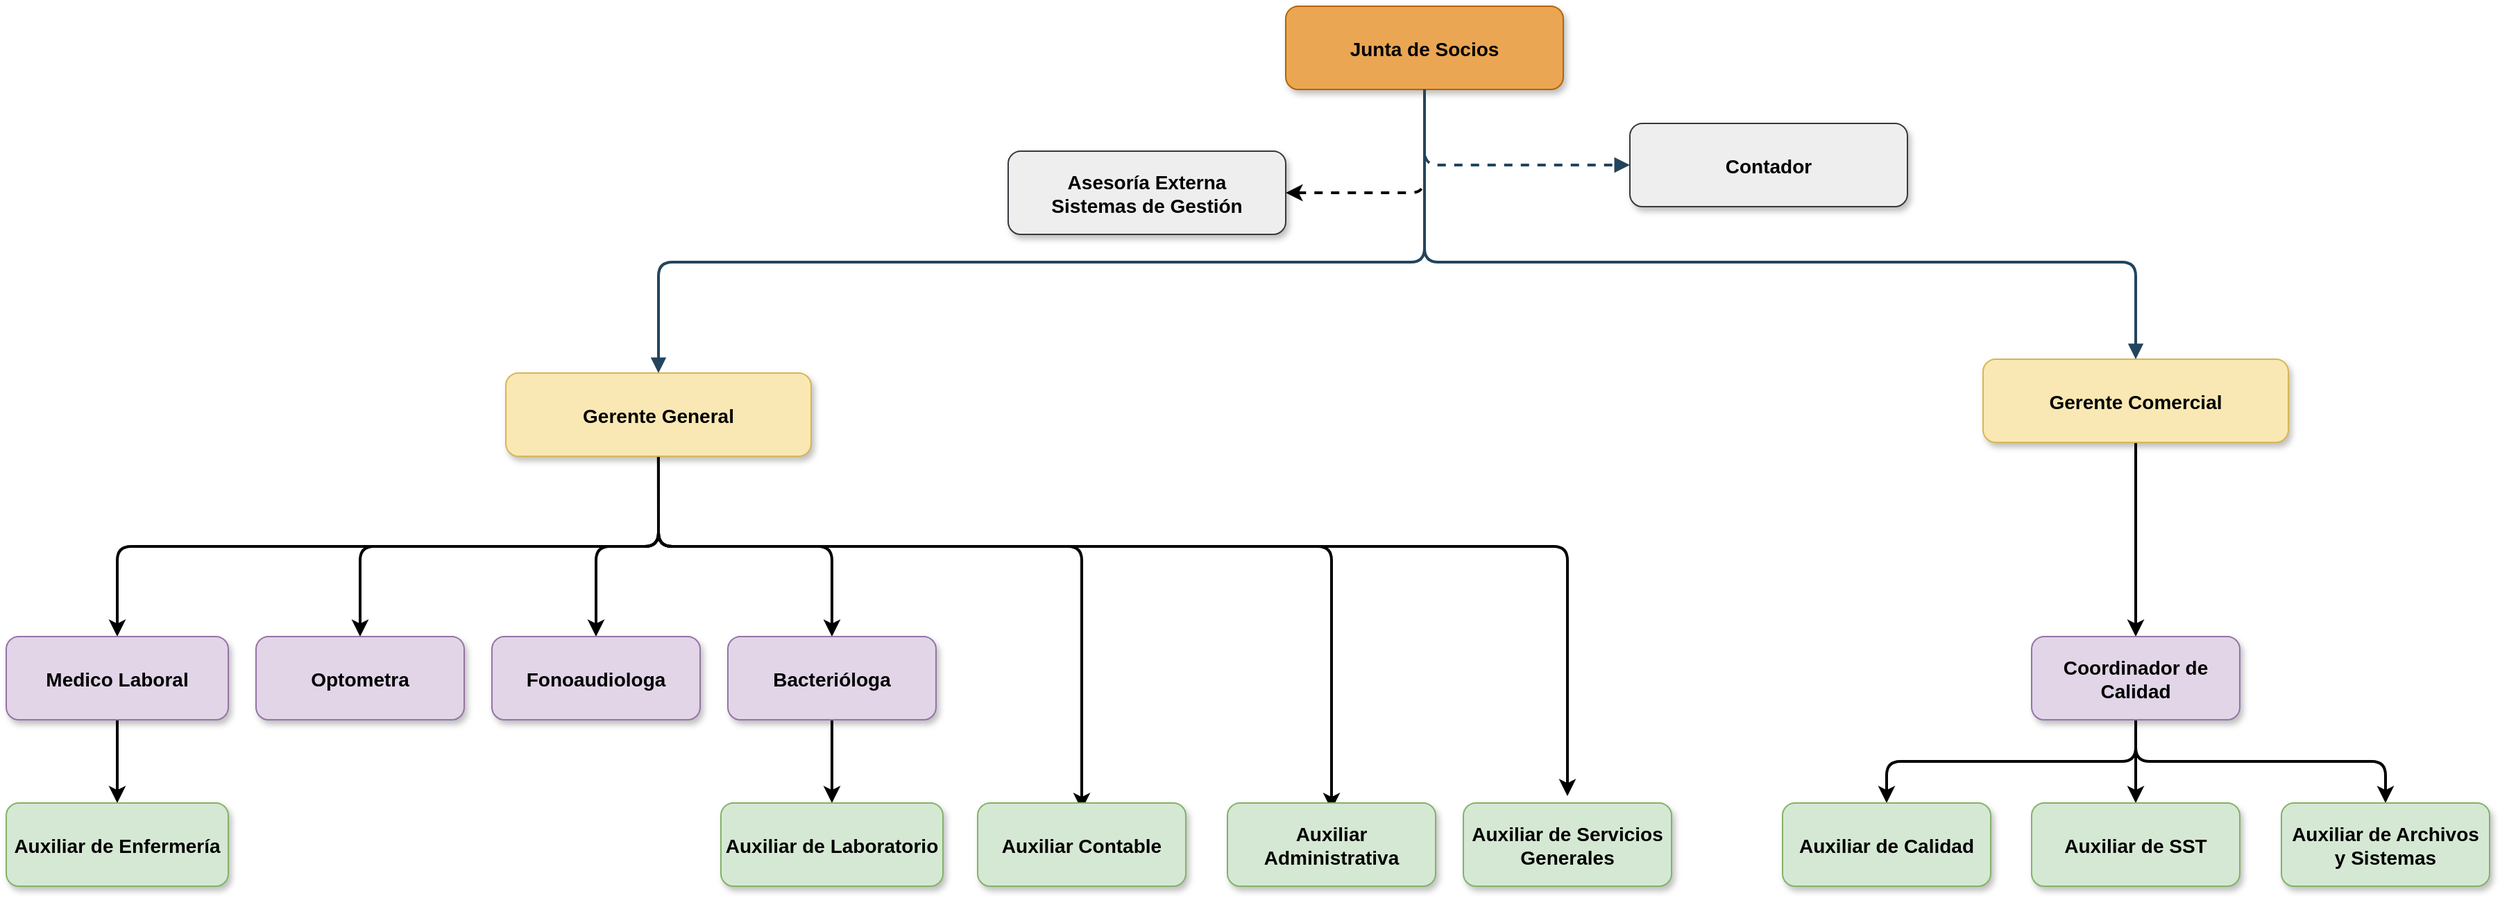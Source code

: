 <mxfile version="26.0.14">
  <diagram name="Page-1" id="97916047-d0de-89f5-080d-49f4d83e522f">
    <mxGraphModel dx="3427.5" dy="746" grid="1" gridSize="10" guides="1" tooltips="1" connect="1" arrows="1" fold="1" page="1" pageScale="1.5" pageWidth="1169" pageHeight="827" background="none" math="0" shadow="0">
      <root>
        <mxCell id="0" />
        <mxCell id="1" parent="0" />
        <mxCell id="kELuxNzVzLS3wfhE76MD-65" style="edgeStyle=orthogonalEdgeStyle;shape=connector;curved=0;rounded=1;orthogonalLoop=1;jettySize=auto;html=1;entryX=1;entryY=0.5;entryDx=0;entryDy=0;strokeColor=default;strokeWidth=2;align=center;verticalAlign=middle;fontFamily=Helvetica;fontSize=11;fontColor=default;labelBackgroundColor=default;endArrow=classic;dashed=1;" parent="1" source="2" target="kELuxNzVzLS3wfhE76MD-64" edge="1">
          <mxGeometry relative="1" as="geometry" />
        </mxCell>
        <mxCell id="2" value="Junta de Socios" style="rounded=1;fillColor=light-dark(#eaa653, #4b2d08);strokeColor=#b46504;shadow=1;fontStyle=1;fontSize=14;" parent="1" vertex="1">
          <mxGeometry x="922.5" y="205.5" width="200" height="60" as="geometry" />
        </mxCell>
        <mxCell id="kELuxNzVzLS3wfhE76MD-58" style="edgeStyle=orthogonalEdgeStyle;rounded=1;orthogonalLoop=1;jettySize=auto;html=1;strokeWidth=2;curved=0;exitX=0.5;exitY=1;exitDx=0;exitDy=0;" parent="1" source="3" target="4" edge="1">
          <mxGeometry relative="1" as="geometry" />
        </mxCell>
        <mxCell id="kELuxNzVzLS3wfhE76MD-61" style="edgeStyle=orthogonalEdgeStyle;shape=connector;curved=0;rounded=1;orthogonalLoop=1;jettySize=auto;html=1;strokeColor=default;strokeWidth=2;align=center;verticalAlign=middle;fontFamily=Helvetica;fontSize=11;fontColor=default;labelBackgroundColor=default;endArrow=classic;exitX=0.5;exitY=1;exitDx=0;exitDy=0;" parent="1" source="3" target="kELuxNzVzLS3wfhE76MD-60" edge="1">
          <mxGeometry relative="1" as="geometry" />
        </mxCell>
        <mxCell id="kELuxNzVzLS3wfhE76MD-63" style="edgeStyle=orthogonalEdgeStyle;shape=connector;curved=0;rounded=1;orthogonalLoop=1;jettySize=auto;html=1;strokeColor=default;strokeWidth=2;align=center;verticalAlign=middle;fontFamily=Helvetica;fontSize=11;fontColor=default;labelBackgroundColor=default;endArrow=classic;" parent="1" source="3" target="kELuxNzVzLS3wfhE76MD-62" edge="1">
          <mxGeometry relative="1" as="geometry" />
        </mxCell>
        <mxCell id="kELuxNzVzLS3wfhE76MD-81" style="edgeStyle=orthogonalEdgeStyle;shape=connector;curved=0;rounded=1;orthogonalLoop=1;jettySize=auto;html=1;strokeColor=default;strokeWidth=2;align=center;verticalAlign=middle;fontFamily=Helvetica;fontSize=11;fontColor=default;labelBackgroundColor=default;endArrow=classic;exitX=0.5;exitY=1;exitDx=0;exitDy=0;" parent="1" source="3" target="5" edge="1">
          <mxGeometry relative="1" as="geometry" />
        </mxCell>
        <mxCell id="kELuxNzVzLS3wfhE76MD-86" style="edgeStyle=orthogonalEdgeStyle;shape=connector;curved=0;rounded=1;orthogonalLoop=1;jettySize=auto;html=1;strokeColor=default;strokeWidth=2;align=center;verticalAlign=middle;fontFamily=Helvetica;fontSize=11;fontColor=default;labelBackgroundColor=default;endArrow=classic;entryX=0.5;entryY=0;entryDx=0;entryDy=0;" parent="1" edge="1">
          <mxGeometry relative="1" as="geometry">
            <mxPoint x="470.471" y="530" as="sourcePoint" />
            <mxPoint x="775.5" y="785" as="targetPoint" />
            <Array as="points">
              <mxPoint x="470.5" y="595" />
              <mxPoint x="775.5" y="595" />
            </Array>
          </mxGeometry>
        </mxCell>
        <mxCell id="kELuxNzVzLS3wfhE76MD-87" style="edgeStyle=orthogonalEdgeStyle;shape=connector;curved=0;rounded=1;orthogonalLoop=1;jettySize=auto;html=1;entryX=0.5;entryY=0;entryDx=0;entryDy=0;strokeColor=default;strokeWidth=2;align=center;verticalAlign=middle;fontFamily=Helvetica;fontSize=11;fontColor=default;labelBackgroundColor=default;endArrow=classic;" parent="1" edge="1">
          <mxGeometry relative="1" as="geometry">
            <mxPoint x="470.471" y="530" as="sourcePoint" />
            <mxPoint x="955.5" y="785" as="targetPoint" />
            <Array as="points">
              <mxPoint x="470.5" y="595" />
              <mxPoint x="955.5" y="595" />
            </Array>
          </mxGeometry>
        </mxCell>
        <mxCell id="kELuxNzVzLS3wfhE76MD-88" style="edgeStyle=orthogonalEdgeStyle;shape=connector;curved=0;rounded=1;orthogonalLoop=1;jettySize=auto;html=1;strokeColor=default;strokeWidth=2;align=center;verticalAlign=middle;fontFamily=Helvetica;fontSize=11;fontColor=default;labelBackgroundColor=default;endArrow=classic;entryX=0.5;entryY=0;entryDx=0;entryDy=0;" parent="1" edge="1">
          <mxGeometry relative="1" as="geometry">
            <mxPoint x="470.471" y="520" as="sourcePoint" />
            <mxPoint x="1125.5" y="775" as="targetPoint" />
            <Array as="points">
              <mxPoint x="470.5" y="595" />
              <mxPoint x="1125.5" y="595" />
            </Array>
          </mxGeometry>
        </mxCell>
        <mxCell id="3" value="Gerente General" style="rounded=1;fillColor=light-dark(#f9e8b3, #281d00);strokeColor=#d6b656;shadow=1;fontStyle=1;fontSize=14;" parent="1" vertex="1">
          <mxGeometry x="360.5" y="470" width="220" height="60" as="geometry" />
        </mxCell>
        <mxCell id="kELuxNzVzLS3wfhE76MD-67" style="edgeStyle=orthogonalEdgeStyle;shape=connector;curved=0;rounded=1;orthogonalLoop=1;jettySize=auto;html=1;strokeColor=default;strokeWidth=2;align=center;verticalAlign=middle;fontFamily=Helvetica;fontSize=11;fontColor=default;labelBackgroundColor=default;endArrow=classic;" parent="1" source="4" target="kELuxNzVzLS3wfhE76MD-66" edge="1">
          <mxGeometry relative="1" as="geometry" />
        </mxCell>
        <mxCell id="4" value="Medico Laboral" style="rounded=1;fillColor=#e1d5e7;strokeColor=#9673a6;shadow=1;fontStyle=1;fontSize=14;" parent="1" vertex="1">
          <mxGeometry x="0.5" y="660" width="160" height="60" as="geometry" />
        </mxCell>
        <mxCell id="5" value="Optometra" style="rounded=1;fillColor=#e1d5e7;strokeColor=#9673a6;shadow=1;fontStyle=1;fontSize=14;" parent="1" vertex="1">
          <mxGeometry x="180.5" y="660" width="150" height="60" as="geometry" />
        </mxCell>
        <mxCell id="7" value="Contador" style="rounded=1;fillColor=#eeeeee;strokeColor=#36393d;shadow=1;fontStyle=1;fontSize=14;" parent="1" vertex="1">
          <mxGeometry x="1170.5" y="290" width="200" height="60" as="geometry" />
        </mxCell>
        <mxCell id="29" value="" style="edgeStyle=elbowEdgeStyle;elbow=vertical;strokeWidth=2;endArrow=block;endFill=1;fontStyle=1;strokeColor=#23445D;entryX=0.5;entryY=0;entryDx=0;entryDy=0;" parent="1" source="2" target="3" edge="1">
          <mxGeometry x="22" y="165.5" width="100" height="100" as="geometry">
            <mxPoint x="272.5" y="265.5" as="sourcePoint" />
            <mxPoint x="730.5" y="390" as="targetPoint" />
            <Array as="points">
              <mxPoint x="740.5" y="390" />
            </Array>
          </mxGeometry>
        </mxCell>
        <mxCell id="33" value="" style="edgeStyle=elbowEdgeStyle;elbow=vertical;strokeWidth=2;endArrow=block;endFill=1;fontStyle=1;dashed=1;strokeColor=#23445D;entryX=0;entryY=0.5;entryDx=0;entryDy=0;exitX=0.5;exitY=1;exitDx=0;exitDy=0;rounded=1;curved=0;" parent="1" source="2" target="7" edge="1">
          <mxGeometry x="22" y="165.5" width="100" height="100" as="geometry">
            <mxPoint x="272.5" y="265.5" as="sourcePoint" />
            <mxPoint x="372.5" y="165.5" as="targetPoint" />
            <Array as="points">
              <mxPoint x="1120.5" y="320" />
            </Array>
          </mxGeometry>
        </mxCell>
        <mxCell id="kELuxNzVzLS3wfhE76MD-75" style="edgeStyle=orthogonalEdgeStyle;shape=connector;curved=0;rounded=1;orthogonalLoop=1;jettySize=auto;html=1;strokeColor=default;strokeWidth=2;align=center;verticalAlign=middle;fontFamily=Helvetica;fontSize=11;fontColor=default;labelBackgroundColor=default;endArrow=classic;entryX=0.5;entryY=0;entryDx=0;entryDy=0;" parent="1" source="kELuxNzVzLS3wfhE76MD-55" target="kELuxNzVzLS3wfhE76MD-76" edge="1">
          <mxGeometry relative="1" as="geometry">
            <mxPoint x="1510.5" y="630" as="targetPoint" />
          </mxGeometry>
        </mxCell>
        <mxCell id="kELuxNzVzLS3wfhE76MD-55" value="Gerente Comercial" style="rounded=1;fillColor=light-dark(#f9e8b3, #281d00);strokeColor=#d6b656;shadow=1;gradientColor=none;fontStyle=1;fontColor=default;fontSize=14;align=center;verticalAlign=middle;fontFamily=Helvetica;" parent="1" vertex="1">
          <mxGeometry x="1425" y="460" width="220" height="60" as="geometry" />
        </mxCell>
        <mxCell id="kELuxNzVzLS3wfhE76MD-57" value="" style="edgeStyle=elbowEdgeStyle;elbow=vertical;strokeWidth=2;endArrow=block;endFill=1;fontStyle=1;strokeColor=#23445D;exitX=0.5;exitY=1;exitDx=0;exitDy=0;" parent="1" source="2" target="kELuxNzVzLS3wfhE76MD-55" edge="1">
          <mxGeometry x="22" y="165.5" width="100" height="100" as="geometry">
            <mxPoint x="1362.5" y="311.5" as="sourcePoint" />
            <mxPoint x="790.5" y="515.5" as="targetPoint" />
            <Array as="points">
              <mxPoint x="1200.5" y="390" />
            </Array>
          </mxGeometry>
        </mxCell>
        <mxCell id="kELuxNzVzLS3wfhE76MD-60" value="Fonoaudiologa" style="rounded=1;fillColor=#e1d5e7;strokeColor=#9673a6;shadow=1;fontStyle=1;fontSize=14;" parent="1" vertex="1">
          <mxGeometry x="350.5" y="660" width="150" height="60" as="geometry" />
        </mxCell>
        <mxCell id="kELuxNzVzLS3wfhE76MD-69" style="edgeStyle=orthogonalEdgeStyle;shape=connector;curved=0;rounded=1;orthogonalLoop=1;jettySize=auto;html=1;strokeColor=default;strokeWidth=2;align=center;verticalAlign=middle;fontFamily=Helvetica;fontSize=11;fontColor=default;labelBackgroundColor=default;endArrow=classic;" parent="1" source="kELuxNzVzLS3wfhE76MD-62" target="kELuxNzVzLS3wfhE76MD-68" edge="1">
          <mxGeometry relative="1" as="geometry" />
        </mxCell>
        <mxCell id="kELuxNzVzLS3wfhE76MD-62" value="Bacterióloga" style="rounded=1;fillColor=#e1d5e7;strokeColor=#9673a6;shadow=1;fontStyle=1;fontSize=14;" parent="1" vertex="1">
          <mxGeometry x="520.5" y="660" width="150" height="60" as="geometry" />
        </mxCell>
        <mxCell id="kELuxNzVzLS3wfhE76MD-64" value="Asesoría Externa &#xa;Sistemas de Gestión" style="rounded=1;fillColor=#eeeeee;strokeColor=#36393d;shadow=1;fontStyle=1;fontSize=14;" parent="1" vertex="1">
          <mxGeometry x="722.5" y="310" width="200" height="60" as="geometry" />
        </mxCell>
        <mxCell id="kELuxNzVzLS3wfhE76MD-66" value="Auxiliar de Enfermería" style="rounded=1;fillColor=#d5e8d4;strokeColor=#82b366;shadow=1;fontStyle=1;fontSize=14;" parent="1" vertex="1">
          <mxGeometry x="0.5" y="780" width="160" height="60" as="geometry" />
        </mxCell>
        <mxCell id="kELuxNzVzLS3wfhE76MD-68" value="Auxiliar de Laboratorio" style="rounded=1;fillColor=#d5e8d4;strokeColor=#82b366;shadow=1;fontStyle=1;fontSize=14;" parent="1" vertex="1">
          <mxGeometry x="515.5" y="780" width="160" height="60" as="geometry" />
        </mxCell>
        <mxCell id="kELuxNzVzLS3wfhE76MD-70" value="Auxiliar Contable" style="rounded=1;fillColor=#d5e8d4;strokeColor=#82b366;shadow=1;fontStyle=1;fontSize=14;" parent="1" vertex="1">
          <mxGeometry x="700.5" y="780" width="150" height="60" as="geometry" />
        </mxCell>
        <mxCell id="kELuxNzVzLS3wfhE76MD-73" value="Auxiliar de Servicios&#xa;Generales" style="rounded=1;fillColor=#d5e8d4;strokeColor=#82b366;shadow=1;fontStyle=1;fontSize=14;" parent="1" vertex="1">
          <mxGeometry x="1050.5" y="780" width="150" height="60" as="geometry" />
        </mxCell>
        <mxCell id="kELuxNzVzLS3wfhE76MD-78" style="edgeStyle=orthogonalEdgeStyle;shape=connector;curved=0;rounded=1;orthogonalLoop=1;jettySize=auto;html=1;strokeColor=default;strokeWidth=2;align=center;verticalAlign=middle;fontFamily=Helvetica;fontSize=11;fontColor=default;labelBackgroundColor=default;endArrow=classic;exitX=0.5;exitY=1;exitDx=0;exitDy=0;" parent="1" source="kELuxNzVzLS3wfhE76MD-76" target="kELuxNzVzLS3wfhE76MD-77" edge="1">
          <mxGeometry relative="1" as="geometry" />
        </mxCell>
        <mxCell id="kELuxNzVzLS3wfhE76MD-80" style="edgeStyle=orthogonalEdgeStyle;shape=connector;curved=0;rounded=1;orthogonalLoop=1;jettySize=auto;html=1;strokeColor=default;strokeWidth=2;align=center;verticalAlign=middle;fontFamily=Helvetica;fontSize=11;fontColor=default;labelBackgroundColor=default;endArrow=classic;exitX=0.5;exitY=1;exitDx=0;exitDy=0;" parent="1" source="kELuxNzVzLS3wfhE76MD-76" target="kELuxNzVzLS3wfhE76MD-79" edge="1">
          <mxGeometry relative="1" as="geometry" />
        </mxCell>
        <mxCell id="kjx2y3uTgsjd5vGbnacT-34" style="edgeStyle=orthogonalEdgeStyle;rounded=0;orthogonalLoop=1;jettySize=auto;html=1;strokeWidth=2;" edge="1" parent="1" source="kELuxNzVzLS3wfhE76MD-76" target="kjx2y3uTgsjd5vGbnacT-33">
          <mxGeometry relative="1" as="geometry" />
        </mxCell>
        <mxCell id="kELuxNzVzLS3wfhE76MD-76" value="Coordinador de &#xa;Calidad" style="rounded=1;fillColor=#e1d5e7;strokeColor=#9673a6;shadow=1;fontStyle=1;fontSize=14;" parent="1" vertex="1">
          <mxGeometry x="1460" y="660" width="150" height="60" as="geometry" />
        </mxCell>
        <mxCell id="kELuxNzVzLS3wfhE76MD-77" value="Auxiliar de Calidad" style="rounded=1;fillColor=#d5e8d4;strokeColor=#82b366;shadow=1;fontStyle=1;fontSize=14;" parent="1" vertex="1">
          <mxGeometry x="1280.5" y="780" width="150" height="60" as="geometry" />
        </mxCell>
        <mxCell id="kELuxNzVzLS3wfhE76MD-79" value="Auxiliar de Archivos &#xa;y Sistemas" style="rounded=1;fillColor=#d5e8d4;strokeColor=#82b366;shadow=1;fontStyle=1;fontSize=14;" parent="1" vertex="1">
          <mxGeometry x="1640" y="780" width="150" height="60" as="geometry" />
        </mxCell>
        <mxCell id="kELuxNzVzLS3wfhE76MD-84" value="Auxiliar &#xa;Administrativa" style="rounded=1;fillColor=#d5e8d4;strokeColor=#82b366;shadow=1;fontStyle=1;fontSize=14;" parent="1" vertex="1">
          <mxGeometry x="880.5" y="780" width="150" height="60" as="geometry" />
        </mxCell>
        <mxCell id="kjx2y3uTgsjd5vGbnacT-33" value="Auxiliar de SST" style="rounded=1;fillColor=#d5e8d4;strokeColor=#82b366;shadow=1;fontStyle=1;fontSize=14;" vertex="1" parent="1">
          <mxGeometry x="1460" y="780" width="150" height="60" as="geometry" />
        </mxCell>
      </root>
    </mxGraphModel>
  </diagram>
</mxfile>
